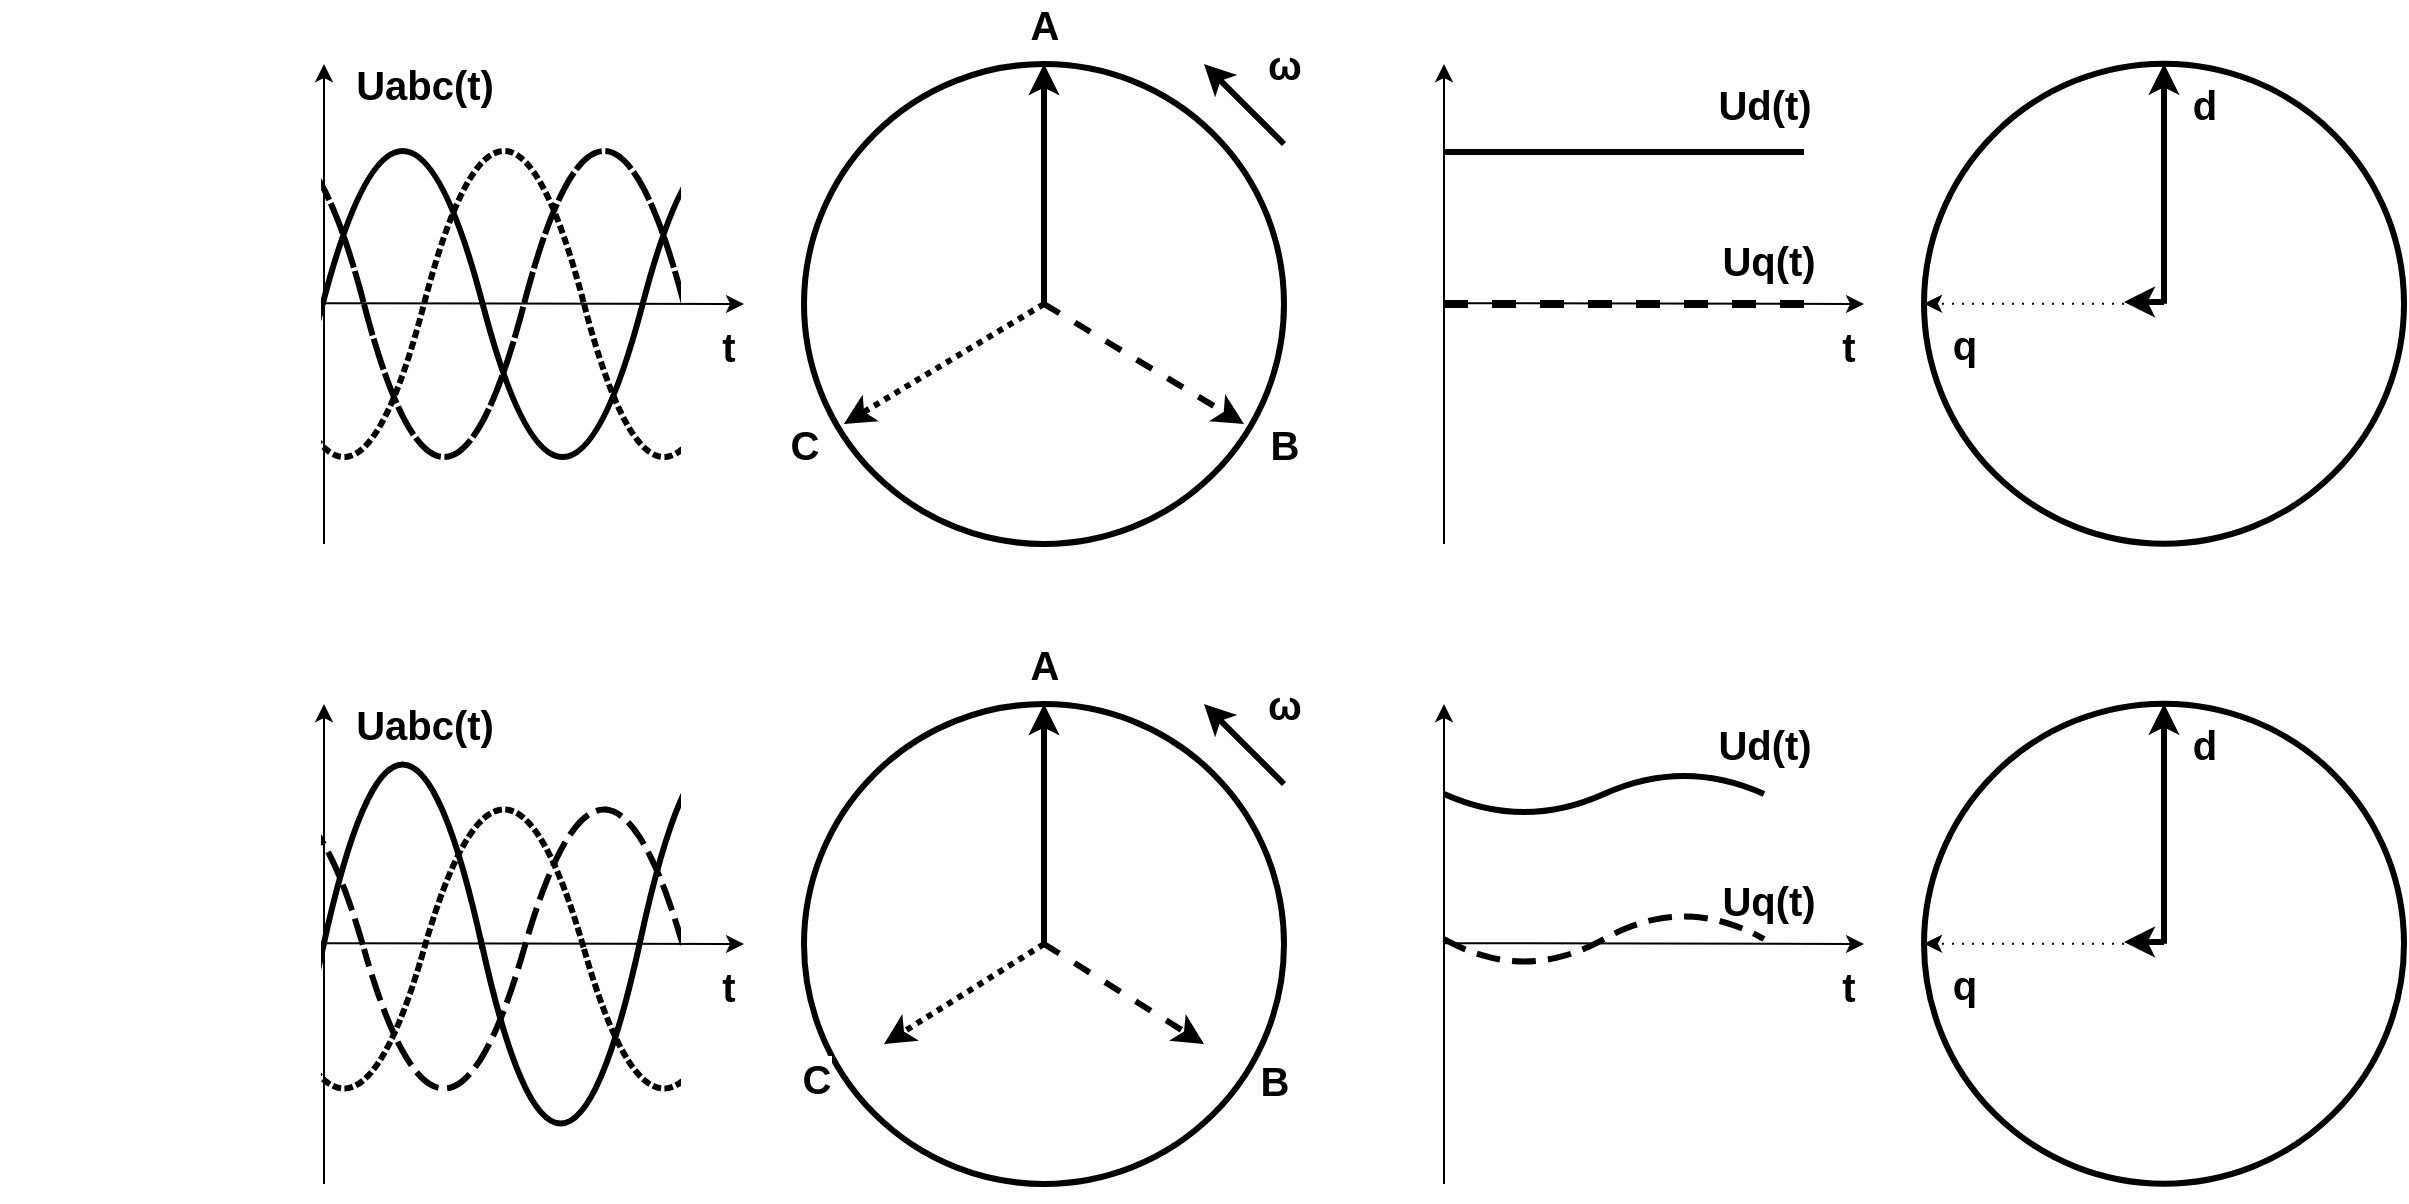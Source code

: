 <mxfile version="12.9.9" type="device"><diagram id="Jq4o-JzGa2qcIyPLvk0g" name="Page-1"><mxGraphModel dx="1202" dy="914" grid="1" gridSize="10" guides="1" tooltips="1" connect="1" arrows="1" fold="1" page="1" pageScale="1" pageWidth="1654" pageHeight="1169" math="0" shadow="0"><root><mxCell id="0"/><mxCell id="1" parent="0"/><mxCell id="glqr7Wt07c8RIA0qeqYH-71" value="" style="shape=tape;whiteSpace=wrap;html=1;strokeWidth=3;fillColor=#000000;fontSize=20;size=1;strokeColor=#000000;dashed=1;" vertex="1" parent="1"><mxGeometry x="100" y="685" width="160" height="155" as="geometry"/></mxCell><mxCell id="glqr7Wt07c8RIA0qeqYH-1" value="" style="shape=tape;whiteSpace=wrap;html=1;strokeWidth=3;fillColor=#000000;fontSize=20;size=1;strokeColor=#000000;dashed=1;" vertex="1" parent="1"><mxGeometry x="100" y="355" width="160" height="170" as="geometry"/></mxCell><mxCell id="glqr7Wt07c8RIA0qeqYH-2" value="" style="group" vertex="1" connectable="0" parent="1"><mxGeometry x="120" y="320" width="417" height="240" as="geometry"/></mxCell><mxCell id="glqr7Wt07c8RIA0qeqYH-3" value="" style="shape=tape;whiteSpace=wrap;html=1;strokeWidth=3;fillColor=#000000;fontSize=20;size=1;strokeColor=#000000;" vertex="1" parent="glqr7Wt07c8RIA0qeqYH-2"><mxGeometry x="199.33" y="35" width="160" height="170" as="geometry"/></mxCell><mxCell id="glqr7Wt07c8RIA0qeqYH-4" value="" style="shape=tape;whiteSpace=wrap;html=1;strokeWidth=3;fillColor=#000000;fontSize=20;size=1;strokeColor=#000000;dashed=1;" vertex="1" parent="glqr7Wt07c8RIA0qeqYH-2"><mxGeometry x="140" y="35" width="160" height="170" as="geometry"/></mxCell><mxCell id="glqr7Wt07c8RIA0qeqYH-5" value="" style="shape=tape;whiteSpace=wrap;html=1;strokeWidth=3;fillColor=#000000;fontSize=20;size=1;strokeColor=#000000;" vertex="1" parent="glqr7Wt07c8RIA0qeqYH-2"><mxGeometry x="39.33" y="35" width="160" height="170" as="geometry"/></mxCell><mxCell id="glqr7Wt07c8RIA0qeqYH-6" value="" style="shape=tape;whiteSpace=wrap;html=1;strokeWidth=3;fillColor=#000000;fontSize=20;size=1;strokeColor=#000000;dashed=1;dashPattern=1 1;" vertex="1" parent="glqr7Wt07c8RIA0qeqYH-2"><mxGeometry x="90.0" y="35" width="160" height="170" as="geometry"/></mxCell><mxCell id="glqr7Wt07c8RIA0qeqYH-7" value="" style="endArrow=classic;html=1;strokeColor=#000000;strokeWidth=1;fontSize=20;" edge="1" parent="glqr7Wt07c8RIA0qeqYH-2"><mxGeometry width="50" height="50" relative="1" as="geometry"><mxPoint x="120" y="240" as="sourcePoint"/><mxPoint x="120" as="targetPoint"/></mxGeometry></mxCell><mxCell id="glqr7Wt07c8RIA0qeqYH-8" value="Uabc(t)" style="text;html=1;align=center;verticalAlign=middle;resizable=0;points=[];;labelBackgroundColor=#ffffff;fontSize=20;fontStyle=1" vertex="1" connectable="0" parent="glqr7Wt07c8RIA0qeqYH-7"><mxGeometry x="0.817" y="2" relative="1" as="geometry"><mxPoint x="52" y="-12.07" as="offset"/></mxGeometry></mxCell><mxCell id="glqr7Wt07c8RIA0qeqYH-9" value="" style="rounded=0;whiteSpace=wrap;html=1;strokeWidth=3;fillColor=#FFFFFF;fontSize=20;strokeColor=#FFFFFF;" vertex="1" parent="glqr7Wt07c8RIA0qeqYH-2"><mxGeometry x="-40" y="35" width="157" height="165" as="geometry"/></mxCell><mxCell id="glqr7Wt07c8RIA0qeqYH-10" value="" style="shape=tape;whiteSpace=wrap;html=1;strokeWidth=3;fillColor=#000000;fontSize=20;size=1;strokeColor=#000000;dashed=1;dashPattern=1 1;" vertex="1" parent="glqr7Wt07c8RIA0qeqYH-2"><mxGeometry x="250" y="35" width="160" height="170" as="geometry"/></mxCell><mxCell id="glqr7Wt07c8RIA0qeqYH-11" value="" style="rounded=0;whiteSpace=wrap;html=1;strokeWidth=3;fillColor=#ffffff;fontSize=20;strokeColor=#FFFFFF;gradientColor=none;gradientDirection=east;" vertex="1" parent="glqr7Wt07c8RIA0qeqYH-2"><mxGeometry x="300" y="35" width="117" height="165" as="geometry"/></mxCell><mxCell id="glqr7Wt07c8RIA0qeqYH-12" value="" style="endArrow=classic;html=1;strokeColor=#000000;strokeWidth=1;fontSize=20;" edge="1" parent="glqr7Wt07c8RIA0qeqYH-2"><mxGeometry width="50" height="50" relative="1" as="geometry"><mxPoint x="120" y="119.58" as="sourcePoint"/><mxPoint x="330" y="120" as="targetPoint"/></mxGeometry></mxCell><mxCell id="glqr7Wt07c8RIA0qeqYH-13" value="t" style="text;html=1;align=center;verticalAlign=middle;resizable=0;points=[];;labelBackgroundColor=#ffffff;fontSize=20;fontStyle=1" vertex="1" connectable="0" parent="glqr7Wt07c8RIA0qeqYH-12"><mxGeometry x="0.917" y="-1" relative="1" as="geometry"><mxPoint y="19.42" as="offset"/></mxGeometry></mxCell><mxCell id="glqr7Wt07c8RIA0qeqYH-14" value="" style="endArrow=classic;html=1;strokeColor=#000000;strokeWidth=1;fontSize=20;" edge="1" parent="1"><mxGeometry width="50" height="50" relative="1" as="geometry"><mxPoint x="800" y="560" as="sourcePoint"/><mxPoint x="800" y="320" as="targetPoint"/></mxGeometry></mxCell><mxCell id="glqr7Wt07c8RIA0qeqYH-15" value="Ud(t)" style="text;html=1;align=center;verticalAlign=middle;resizable=0;points=[];;labelBackgroundColor=#ffffff;fontSize=20;fontStyle=1" vertex="1" connectable="0" parent="glqr7Wt07c8RIA0qeqYH-14"><mxGeometry x="0.817" y="2" relative="1" as="geometry"><mxPoint x="161.33" y="-2.07" as="offset"/></mxGeometry></mxCell><mxCell id="glqr7Wt07c8RIA0qeqYH-16" value="" style="rounded=0;whiteSpace=wrap;html=1;strokeWidth=3;fillColor=#FFFFFF;fontSize=20;strokeColor=#FFFFFF;" vertex="1" parent="1"><mxGeometry x="120" y="635" width="117" height="165" as="geometry"/></mxCell><mxCell id="glqr7Wt07c8RIA0qeqYH-17" value="" style="endArrow=classic;html=1;strokeColor=#000000;strokeWidth=1;fontSize=20;" edge="1" parent="1"><mxGeometry width="50" height="50" relative="1" as="geometry"><mxPoint x="800" y="439.58" as="sourcePoint"/><mxPoint x="1010" y="440" as="targetPoint"/></mxGeometry></mxCell><mxCell id="glqr7Wt07c8RIA0qeqYH-18" value="t" style="text;html=1;align=center;verticalAlign=middle;resizable=0;points=[];;labelBackgroundColor=#ffffff;fontSize=20;fontStyle=1" vertex="1" connectable="0" parent="glqr7Wt07c8RIA0qeqYH-17"><mxGeometry x="0.917" y="-1" relative="1" as="geometry"><mxPoint y="19.42" as="offset"/></mxGeometry></mxCell><mxCell id="glqr7Wt07c8RIA0qeqYH-19" value="" style="endArrow=none;html=1;strokeColor=#000000;strokeWidth=3;fontSize=20;" edge="1" parent="1"><mxGeometry width="50" height="50" relative="1" as="geometry"><mxPoint x="980" y="364" as="sourcePoint"/><mxPoint x="800" y="364" as="targetPoint"/></mxGeometry></mxCell><mxCell id="glqr7Wt07c8RIA0qeqYH-20" value="" style="endArrow=none;html=1;strokeColor=#000000;strokeWidth=4;fontSize=20;dashed=1;" edge="1" parent="1"><mxGeometry width="50" height="50" relative="1" as="geometry"><mxPoint x="980" y="440" as="sourcePoint"/><mxPoint x="800" y="440" as="targetPoint"/></mxGeometry></mxCell><mxCell id="glqr7Wt07c8RIA0qeqYH-21" value="" style="ellipse;whiteSpace=wrap;html=1;aspect=fixed;strokeWidth=3;fillColor=#ffffff;fontSize=20;" vertex="1" parent="1"><mxGeometry x="480" y="320" width="240" height="240" as="geometry"/></mxCell><mxCell id="glqr7Wt07c8RIA0qeqYH-22" value="" style="endArrow=classic;html=1;strokeWidth=3;fontSize=20;fillColor=#f8cecc;strokeColor=#000000;" edge="1" parent="1"><mxGeometry width="50" height="50" relative="1" as="geometry"><mxPoint x="600" y="440" as="sourcePoint"/><mxPoint x="600" y="320" as="targetPoint"/></mxGeometry></mxCell><mxCell id="glqr7Wt07c8RIA0qeqYH-23" value="A" style="text;html=1;align=center;verticalAlign=middle;resizable=0;points=[];;labelBackgroundColor=#ffffff;fontSize=20;fontStyle=1" vertex="1" connectable="0" parent="glqr7Wt07c8RIA0qeqYH-22"><mxGeometry x="0.555" y="-1" relative="1" as="geometry"><mxPoint x="-1" y="-46.86" as="offset"/></mxGeometry></mxCell><mxCell id="glqr7Wt07c8RIA0qeqYH-24" value="" style="endArrow=classic;html=1;strokeWidth=3;fontSize=20;strokeColor=#000000;fillColor=#fff2cc;dashed=1;" edge="1" parent="1"><mxGeometry width="50" height="50" relative="1" as="geometry"><mxPoint x="600" y="440" as="sourcePoint"/><mxPoint x="700" y="500" as="targetPoint"/></mxGeometry></mxCell><mxCell id="glqr7Wt07c8RIA0qeqYH-25" value="B" style="text;html=1;align=center;verticalAlign=middle;resizable=0;points=[];;labelBackgroundColor=#ffffff;fontSize=20;fontStyle=1" vertex="1" connectable="0" parent="glqr7Wt07c8RIA0qeqYH-24"><mxGeometry x="-0.461" y="2" relative="1" as="geometry"><mxPoint x="92.02" y="55.55" as="offset"/></mxGeometry></mxCell><mxCell id="glqr7Wt07c8RIA0qeqYH-26" value="" style="endArrow=classic;html=1;strokeWidth=3;fontSize=20;entryX=0.083;entryY=0.75;entryDx=0;entryDy=0;entryPerimeter=0;strokeColor=#000000;dashed=1;dashPattern=1 1;" edge="1" parent="1" target="glqr7Wt07c8RIA0qeqYH-21"><mxGeometry width="50" height="50" relative="1" as="geometry"><mxPoint x="600" y="440" as="sourcePoint"/><mxPoint x="400" y="450" as="targetPoint"/></mxGeometry></mxCell><mxCell id="glqr7Wt07c8RIA0qeqYH-27" value="C" style="text;html=1;align=center;verticalAlign=middle;resizable=0;points=[];;labelBackgroundColor=#ffffff;fontSize=20;fontStyle=1" vertex="1" connectable="0" parent="glqr7Wt07c8RIA0qeqYH-26"><mxGeometry x="-0.427" y="4" relative="1" as="geometry"><mxPoint x="-93.63" y="49.53" as="offset"/></mxGeometry></mxCell><mxCell id="glqr7Wt07c8RIA0qeqYH-28" value="ω" style="endArrow=classic;html=1;strokeColor=#000000;strokeWidth=3;fontSize=20;fontStyle=1" edge="1" parent="1"><mxGeometry y="-28" width="50" height="50" relative="1" as="geometry"><mxPoint x="720" y="360" as="sourcePoint"/><mxPoint x="680" y="320" as="targetPoint"/><mxPoint as="offset"/></mxGeometry></mxCell><mxCell id="glqr7Wt07c8RIA0qeqYH-29" value="" style="ellipse;whiteSpace=wrap;html=1;aspect=fixed;strokeWidth=3;fillColor=#ffffff;fontSize=20;" vertex="1" parent="1"><mxGeometry x="1040" y="319.86" width="240" height="240" as="geometry"/></mxCell><mxCell id="glqr7Wt07c8RIA0qeqYH-30" value="" style="endArrow=classic;html=1;strokeWidth=3;fontSize=20;fillColor=#f8cecc;strokeColor=#000000;" edge="1" parent="1"><mxGeometry width="50" height="50" relative="1" as="geometry"><mxPoint x="1160" y="439.86" as="sourcePoint"/><mxPoint x="1160" y="319.86" as="targetPoint"/></mxGeometry></mxCell><mxCell id="glqr7Wt07c8RIA0qeqYH-31" value="d" style="text;html=1;align=center;verticalAlign=middle;resizable=0;points=[];;labelBackgroundColor=#ffffff;fontSize=20;fontStyle=1" vertex="1" connectable="0" parent="glqr7Wt07c8RIA0qeqYH-30"><mxGeometry x="0.555" y="-1" relative="1" as="geometry"><mxPoint x="19" y="-6.92" as="offset"/></mxGeometry></mxCell><mxCell id="glqr7Wt07c8RIA0qeqYH-32" value="" style="endArrow=classic;html=1;strokeWidth=1;fontSize=20;strokeColor=#000000;entryX=0;entryY=0.5;entryDx=0;entryDy=0;dashed=1;dashPattern=1 4;" edge="1" parent="1" target="glqr7Wt07c8RIA0qeqYH-29"><mxGeometry width="50" height="50" relative="1" as="geometry"><mxPoint x="1160" y="439.86" as="sourcePoint"/><mxPoint x="1140" y="439.86" as="targetPoint"/></mxGeometry></mxCell><mxCell id="glqr7Wt07c8RIA0qeqYH-33" value="q" style="text;html=1;align=center;verticalAlign=middle;resizable=0;points=[];;labelBackgroundColor=#ffffff;fontSize=20;fontStyle=1" vertex="1" connectable="0" parent="glqr7Wt07c8RIA0qeqYH-32"><mxGeometry x="-0.25" relative="1" as="geometry"><mxPoint x="-55.29" y="20.14" as="offset"/></mxGeometry></mxCell><mxCell id="glqr7Wt07c8RIA0qeqYH-34" value="" style="endArrow=classic;html=1;strokeColor=#000000;strokeWidth=3;fontSize=20;endFill=1;" edge="1" parent="1"><mxGeometry width="50" height="50" relative="1" as="geometry"><mxPoint x="1160" y="439" as="sourcePoint"/><mxPoint x="1140" y="439" as="targetPoint"/></mxGeometry></mxCell><mxCell id="glqr7Wt07c8RIA0qeqYH-35" value="Uq(t)" style="text;html=1;align=center;verticalAlign=middle;resizable=0;points=[];;labelBackgroundColor=#ffffff;fontSize=20;fontStyle=1" vertex="1" connectable="0" parent="1"><mxGeometry x="920" y="429.999" as="geometry"><mxPoint x="42" y="-12.07" as="offset"/></mxGeometry></mxCell><mxCell id="glqr7Wt07c8RIA0qeqYH-36" value="" style="group" vertex="1" connectable="0" parent="1"><mxGeometry x="120" y="640" width="417" height="240" as="geometry"/></mxCell><mxCell id="glqr7Wt07c8RIA0qeqYH-37" value="" style="shape=tape;whiteSpace=wrap;html=1;strokeWidth=3;fillColor=#000000;fontSize=20;size=1;strokeColor=#000000;" vertex="1" parent="glqr7Wt07c8RIA0qeqYH-36"><mxGeometry x="198.33" y="15" width="160" height="205" as="geometry"/></mxCell><mxCell id="glqr7Wt07c8RIA0qeqYH-38" value="" style="shape=tape;whiteSpace=wrap;html=1;strokeWidth=3;fillColor=#000000;fontSize=20;size=1;strokeColor=#000000;dashed=1;" vertex="1" parent="glqr7Wt07c8RIA0qeqYH-36"><mxGeometry x="140" y="45" width="160" height="155" as="geometry"/></mxCell><mxCell id="glqr7Wt07c8RIA0qeqYH-39" value="" style="shape=tape;whiteSpace=wrap;html=1;strokeWidth=3;fillColor=#000000;fontSize=20;size=1;strokeColor=#000000;" vertex="1" parent="glqr7Wt07c8RIA0qeqYH-36"><mxGeometry x="39.33" y="20" width="160" height="205" as="geometry"/></mxCell><mxCell id="glqr7Wt07c8RIA0qeqYH-40" value="" style="shape=tape;whiteSpace=wrap;html=1;strokeWidth=3;fillColor=#000000;fontSize=20;size=1;strokeColor=#000000;dashed=1;dashPattern=1 1;" vertex="1" parent="glqr7Wt07c8RIA0qeqYH-36"><mxGeometry x="90" y="45" width="160" height="155" as="geometry"/></mxCell><mxCell id="glqr7Wt07c8RIA0qeqYH-41" value="" style="endArrow=classic;html=1;strokeColor=#000000;strokeWidth=1;fontSize=20;" edge="1" parent="glqr7Wt07c8RIA0qeqYH-36"><mxGeometry width="50" height="50" relative="1" as="geometry"><mxPoint x="120" y="240" as="sourcePoint"/><mxPoint x="120" as="targetPoint"/></mxGeometry></mxCell><mxCell id="glqr7Wt07c8RIA0qeqYH-42" value="Uabc(t)" style="text;html=1;align=center;verticalAlign=middle;resizable=0;points=[];;labelBackgroundColor=#ffffff;fontSize=20;fontStyle=1" vertex="1" connectable="0" parent="glqr7Wt07c8RIA0qeqYH-41"><mxGeometry x="0.817" y="2" relative="1" as="geometry"><mxPoint x="52" y="-12.07" as="offset"/></mxGeometry></mxCell><mxCell id="glqr7Wt07c8RIA0qeqYH-43" value="" style="rounded=0;whiteSpace=wrap;html=1;strokeWidth=3;fillColor=#FFFFFF;fontSize=20;strokeColor=#FFFFFF;" vertex="1" parent="glqr7Wt07c8RIA0qeqYH-36"><mxGeometry x="-40" y="35" width="157" height="185" as="geometry"/></mxCell><mxCell id="glqr7Wt07c8RIA0qeqYH-44" value="" style="shape=tape;whiteSpace=wrap;html=1;strokeWidth=3;fillColor=#000000;fontSize=20;size=1;strokeColor=#000000;dashed=1;dashPattern=1 1;" vertex="1" parent="glqr7Wt07c8RIA0qeqYH-36"><mxGeometry x="250" y="45" width="160" height="155" as="geometry"/></mxCell><mxCell id="glqr7Wt07c8RIA0qeqYH-45" value="" style="rounded=0;whiteSpace=wrap;html=1;strokeWidth=3;fillColor=#ffffff;fontSize=20;strokeColor=#FFFFFF;gradientColor=none;gradientDirection=east;" vertex="1" parent="glqr7Wt07c8RIA0qeqYH-36"><mxGeometry x="300" y="20" width="117" height="180" as="geometry"/></mxCell><mxCell id="glqr7Wt07c8RIA0qeqYH-46" value="" style="endArrow=classic;html=1;strokeColor=#000000;strokeWidth=1;fontSize=20;" edge="1" parent="glqr7Wt07c8RIA0qeqYH-36"><mxGeometry width="50" height="50" relative="1" as="geometry"><mxPoint x="120" y="119.58" as="sourcePoint"/><mxPoint x="330" y="120" as="targetPoint"/></mxGeometry></mxCell><mxCell id="glqr7Wt07c8RIA0qeqYH-47" value="t" style="text;html=1;align=center;verticalAlign=middle;resizable=0;points=[];;labelBackgroundColor=#ffffff;fontSize=20;fontStyle=1" vertex="1" connectable="0" parent="glqr7Wt07c8RIA0qeqYH-46"><mxGeometry x="0.917" y="-1" relative="1" as="geometry"><mxPoint y="19.42" as="offset"/></mxGeometry></mxCell><mxCell id="glqr7Wt07c8RIA0qeqYH-48" value="" style="endArrow=classic;html=1;strokeColor=#000000;strokeWidth=1;fontSize=20;" edge="1" parent="1"><mxGeometry width="50" height="50" relative="1" as="geometry"><mxPoint x="800" y="880" as="sourcePoint"/><mxPoint x="800" y="640" as="targetPoint"/></mxGeometry></mxCell><mxCell id="glqr7Wt07c8RIA0qeqYH-49" value="Ud(t)" style="text;html=1;align=center;verticalAlign=middle;resizable=0;points=[];;labelBackgroundColor=#ffffff;fontSize=20;fontStyle=1" vertex="1" connectable="0" parent="glqr7Wt07c8RIA0qeqYH-48"><mxGeometry x="0.817" y="2" relative="1" as="geometry"><mxPoint x="161.33" y="-2.07" as="offset"/></mxGeometry></mxCell><mxCell id="glqr7Wt07c8RIA0qeqYH-50" value="" style="endArrow=classic;html=1;strokeColor=#000000;strokeWidth=1;fontSize=20;" edge="1" parent="1"><mxGeometry width="50" height="50" relative="1" as="geometry"><mxPoint x="800" y="759.58" as="sourcePoint"/><mxPoint x="1010" y="760" as="targetPoint"/></mxGeometry></mxCell><mxCell id="glqr7Wt07c8RIA0qeqYH-51" value="t" style="text;html=1;align=center;verticalAlign=middle;resizable=0;points=[];;labelBackgroundColor=#ffffff;fontSize=20;fontStyle=1" vertex="1" connectable="0" parent="glqr7Wt07c8RIA0qeqYH-50"><mxGeometry x="0.917" y="-1" relative="1" as="geometry"><mxPoint y="19.42" as="offset"/></mxGeometry></mxCell><mxCell id="glqr7Wt07c8RIA0qeqYH-52" value="" style="endArrow=none;html=1;strokeColor=#000000;strokeWidth=3;fontSize=20;" edge="1" parent="1" source="glqr7Wt07c8RIA0qeqYH-72"><mxGeometry width="50" height="50" relative="1" as="geometry"><mxPoint x="980" y="684" as="sourcePoint"/><mxPoint x="800" y="684" as="targetPoint"/></mxGeometry></mxCell><mxCell id="glqr7Wt07c8RIA0qeqYH-54" value="" style="ellipse;whiteSpace=wrap;html=1;aspect=fixed;strokeWidth=3;fillColor=#ffffff;fontSize=20;" vertex="1" parent="1"><mxGeometry x="480" y="640" width="240" height="240" as="geometry"/></mxCell><mxCell id="glqr7Wt07c8RIA0qeqYH-55" value="" style="endArrow=classic;html=1;strokeWidth=3;fontSize=20;fillColor=#f8cecc;strokeColor=#000000;" edge="1" parent="1"><mxGeometry width="50" height="50" relative="1" as="geometry"><mxPoint x="600" y="760" as="sourcePoint"/><mxPoint x="600" y="640" as="targetPoint"/></mxGeometry></mxCell><mxCell id="glqr7Wt07c8RIA0qeqYH-56" value="A" style="text;html=1;align=center;verticalAlign=middle;resizable=0;points=[];;labelBackgroundColor=#ffffff;fontSize=20;fontStyle=1" vertex="1" connectable="0" parent="glqr7Wt07c8RIA0qeqYH-55"><mxGeometry x="0.555" y="-1" relative="1" as="geometry"><mxPoint x="-1" y="-46.86" as="offset"/></mxGeometry></mxCell><mxCell id="glqr7Wt07c8RIA0qeqYH-57" value="" style="endArrow=classic;html=1;strokeWidth=3;fontSize=20;strokeColor=#000000;fillColor=#fff2cc;dashed=1;" edge="1" parent="1"><mxGeometry width="50" height="50" relative="1" as="geometry"><mxPoint x="600" y="760" as="sourcePoint"/><mxPoint x="680" y="810" as="targetPoint"/></mxGeometry></mxCell><mxCell id="glqr7Wt07c8RIA0qeqYH-58" value="B" style="text;html=1;align=center;verticalAlign=middle;resizable=0;points=[];;labelBackgroundColor=#ffffff;fontSize=20;fontStyle=1" vertex="1" connectable="0" parent="glqr7Wt07c8RIA0qeqYH-57"><mxGeometry x="-0.461" y="2" relative="1" as="geometry"><mxPoint x="92.02" y="55.55" as="offset"/></mxGeometry></mxCell><mxCell id="glqr7Wt07c8RIA0qeqYH-59" value="" style="endArrow=classic;html=1;strokeWidth=3;fontSize=20;strokeColor=#000000;dashed=1;dashPattern=1 1;" edge="1" parent="1"><mxGeometry width="50" height="50" relative="1" as="geometry"><mxPoint x="600" y="760" as="sourcePoint"/><mxPoint x="520" y="810" as="targetPoint"/></mxGeometry></mxCell><mxCell id="glqr7Wt07c8RIA0qeqYH-60" value="C" style="text;html=1;align=center;verticalAlign=middle;resizable=0;points=[];;labelBackgroundColor=#ffffff;fontSize=20;fontStyle=1" vertex="1" connectable="0" parent="glqr7Wt07c8RIA0qeqYH-59"><mxGeometry x="-0.427" y="4" relative="1" as="geometry"><mxPoint x="-93.63" y="49.53" as="offset"/></mxGeometry></mxCell><mxCell id="glqr7Wt07c8RIA0qeqYH-61" value="ω" style="endArrow=classic;html=1;strokeColor=#000000;strokeWidth=3;fontSize=20;fontStyle=1" edge="1" parent="1"><mxGeometry y="-28" width="50" height="50" relative="1" as="geometry"><mxPoint x="720" y="680" as="sourcePoint"/><mxPoint x="680" y="640" as="targetPoint"/><mxPoint as="offset"/></mxGeometry></mxCell><mxCell id="glqr7Wt07c8RIA0qeqYH-62" value="" style="ellipse;whiteSpace=wrap;html=1;aspect=fixed;strokeWidth=3;fillColor=#ffffff;fontSize=20;" vertex="1" parent="1"><mxGeometry x="1040" y="639.86" width="240" height="240" as="geometry"/></mxCell><mxCell id="glqr7Wt07c8RIA0qeqYH-63" value="" style="endArrow=classic;html=1;strokeWidth=3;fontSize=20;fillColor=#f8cecc;strokeColor=#000000;" edge="1" parent="1"><mxGeometry width="50" height="50" relative="1" as="geometry"><mxPoint x="1160" y="759.86" as="sourcePoint"/><mxPoint x="1160" y="639.86" as="targetPoint"/></mxGeometry></mxCell><mxCell id="glqr7Wt07c8RIA0qeqYH-64" value="d" style="text;html=1;align=center;verticalAlign=middle;resizable=0;points=[];;labelBackgroundColor=#ffffff;fontSize=20;fontStyle=1" vertex="1" connectable="0" parent="glqr7Wt07c8RIA0qeqYH-63"><mxGeometry x="0.555" y="-1" relative="1" as="geometry"><mxPoint x="19" y="-6.92" as="offset"/></mxGeometry></mxCell><mxCell id="glqr7Wt07c8RIA0qeqYH-65" value="" style="endArrow=classic;html=1;strokeWidth=1;fontSize=20;strokeColor=#000000;entryX=0;entryY=0.5;entryDx=0;entryDy=0;dashed=1;dashPattern=1 4;" edge="1" parent="1" target="glqr7Wt07c8RIA0qeqYH-62"><mxGeometry width="50" height="50" relative="1" as="geometry"><mxPoint x="1160" y="759.86" as="sourcePoint"/><mxPoint x="1140" y="759.86" as="targetPoint"/></mxGeometry></mxCell><mxCell id="glqr7Wt07c8RIA0qeqYH-66" value="q" style="text;html=1;align=center;verticalAlign=middle;resizable=0;points=[];;labelBackgroundColor=#ffffff;fontSize=20;fontStyle=1" vertex="1" connectable="0" parent="glqr7Wt07c8RIA0qeqYH-65"><mxGeometry x="-0.25" relative="1" as="geometry"><mxPoint x="-55.29" y="20.14" as="offset"/></mxGeometry></mxCell><mxCell id="glqr7Wt07c8RIA0qeqYH-67" value="" style="endArrow=classic;html=1;strokeColor=#000000;strokeWidth=3;fontSize=20;endFill=1;" edge="1" parent="1"><mxGeometry width="50" height="50" relative="1" as="geometry"><mxPoint x="1160" y="759" as="sourcePoint"/><mxPoint x="1140" y="759" as="targetPoint"/></mxGeometry></mxCell><mxCell id="glqr7Wt07c8RIA0qeqYH-68" value="Uq(t)" style="text;html=1;align=center;verticalAlign=middle;resizable=0;points=[];;labelBackgroundColor=#ffffff;fontSize=20;fontStyle=1" vertex="1" connectable="0" parent="1"><mxGeometry x="920" y="749.999" as="geometry"><mxPoint x="42" y="-12.07" as="offset"/></mxGeometry></mxCell><mxCell id="glqr7Wt07c8RIA0qeqYH-72" value="" style="shape=tape;whiteSpace=wrap;html=1;strokeWidth=3;fillColor=#000000;fontSize=20;size=1;strokeColor=#000000;" vertex="1" parent="1"><mxGeometry x="800" y="675" width="160" height="20" as="geometry"/></mxCell><mxCell id="glqr7Wt07c8RIA0qeqYH-86" value="" style="shape=tape;whiteSpace=wrap;html=1;strokeWidth=3;fillColor=#000000;fontSize=20;size=1;strokeColor=#000000;dashed=1;" vertex="1" parent="1"><mxGeometry x="800" y="745" width="160" height="25" as="geometry"/></mxCell></root></mxGraphModel></diagram></mxfile>